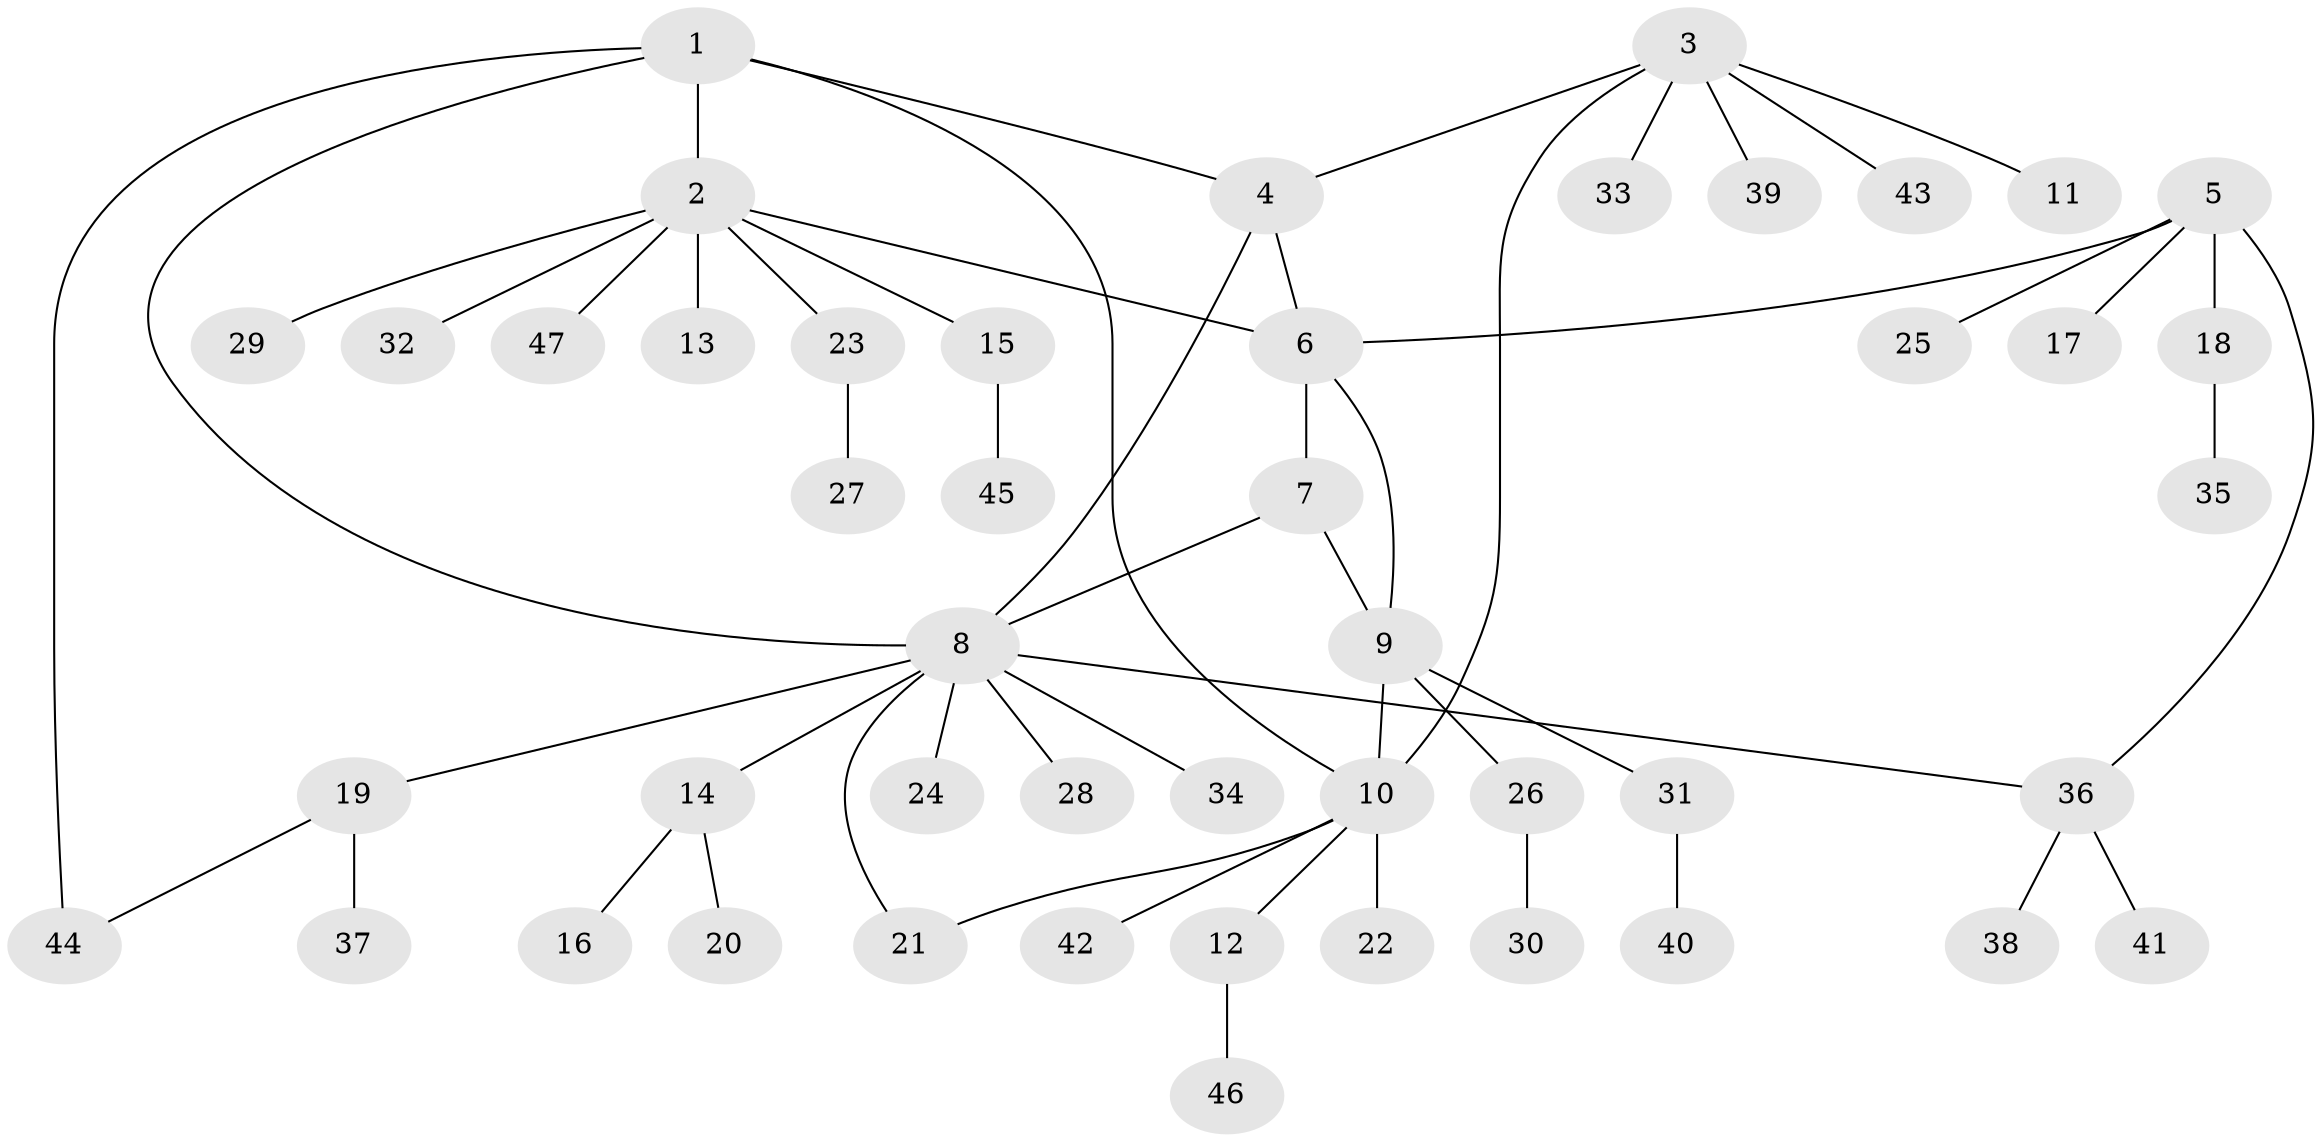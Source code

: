 // Generated by graph-tools (version 1.1) at 2025/50/03/09/25 03:50:33]
// undirected, 47 vertices, 55 edges
graph export_dot {
graph [start="1"]
  node [color=gray90,style=filled];
  1;
  2;
  3;
  4;
  5;
  6;
  7;
  8;
  9;
  10;
  11;
  12;
  13;
  14;
  15;
  16;
  17;
  18;
  19;
  20;
  21;
  22;
  23;
  24;
  25;
  26;
  27;
  28;
  29;
  30;
  31;
  32;
  33;
  34;
  35;
  36;
  37;
  38;
  39;
  40;
  41;
  42;
  43;
  44;
  45;
  46;
  47;
  1 -- 2;
  1 -- 4;
  1 -- 8;
  1 -- 10;
  1 -- 44;
  2 -- 6;
  2 -- 13;
  2 -- 15;
  2 -- 23;
  2 -- 29;
  2 -- 32;
  2 -- 47;
  3 -- 4;
  3 -- 10;
  3 -- 11;
  3 -- 33;
  3 -- 39;
  3 -- 43;
  4 -- 6;
  4 -- 8;
  5 -- 6;
  5 -- 17;
  5 -- 18;
  5 -- 25;
  5 -- 36;
  6 -- 7;
  6 -- 9;
  7 -- 8;
  7 -- 9;
  8 -- 14;
  8 -- 19;
  8 -- 21;
  8 -- 24;
  8 -- 28;
  8 -- 34;
  8 -- 36;
  9 -- 10;
  9 -- 26;
  9 -- 31;
  10 -- 12;
  10 -- 21;
  10 -- 22;
  10 -- 42;
  12 -- 46;
  14 -- 16;
  14 -- 20;
  15 -- 45;
  18 -- 35;
  19 -- 37;
  19 -- 44;
  23 -- 27;
  26 -- 30;
  31 -- 40;
  36 -- 38;
  36 -- 41;
}
